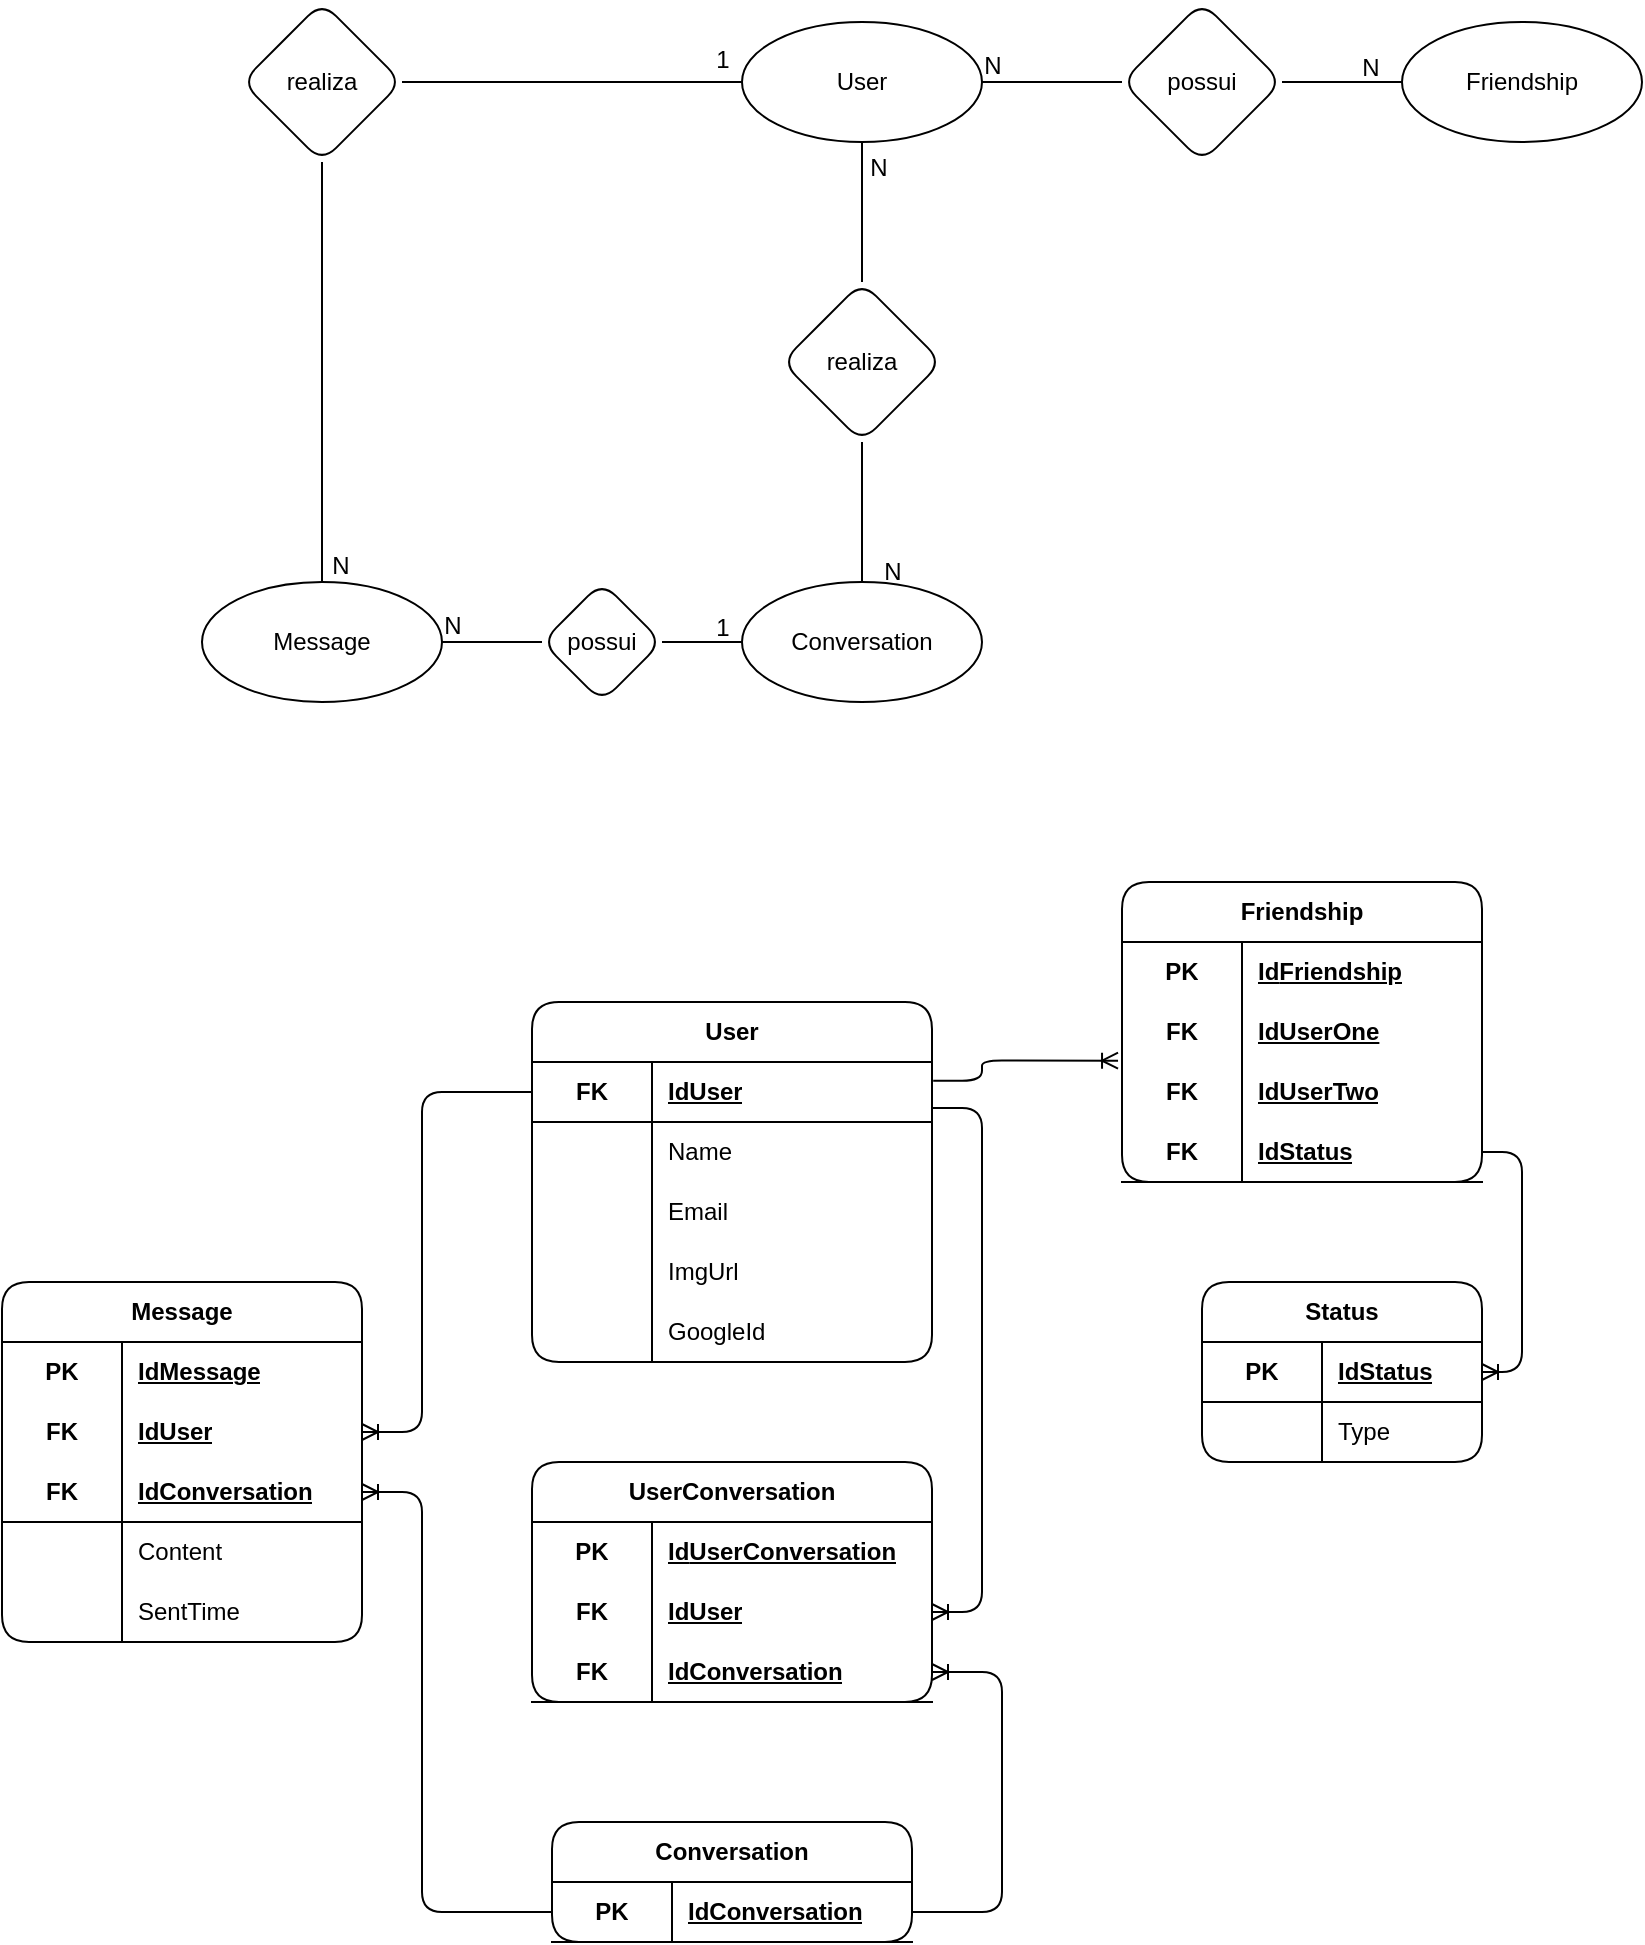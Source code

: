 <mxfile version="24.7.17">
  <diagram name="Página-1" id="Tqf-Y6ulsdmHb_gH27kE">
    <mxGraphModel dx="1834" dy="772" grid="1" gridSize="10" guides="1" tooltips="1" connect="1" arrows="1" fold="1" page="0" pageScale="1" pageWidth="827" pageHeight="1169" math="0" shadow="0">
      <root>
        <mxCell id="0" />
        <mxCell id="1" parent="0" />
        <mxCell id="VTky2nhu84C3hxkGSU9w-14" style="edgeStyle=orthogonalEdgeStyle;rounded=1;orthogonalLoop=1;jettySize=auto;html=1;entryX=1;entryY=0.5;entryDx=0;entryDy=0;endArrow=none;endFill=0;" edge="1" parent="1" source="VTky2nhu84C3hxkGSU9w-1" target="VTky2nhu84C3hxkGSU9w-13">
          <mxGeometry relative="1" as="geometry" />
        </mxCell>
        <mxCell id="VTky2nhu84C3hxkGSU9w-1" value="User" style="ellipse;whiteSpace=wrap;html=1;rounded=1;" vertex="1" parent="1">
          <mxGeometry x="230" y="10" width="120" height="60" as="geometry" />
        </mxCell>
        <mxCell id="VTky2nhu84C3hxkGSU9w-2" value="Message" style="ellipse;whiteSpace=wrap;html=1;rounded=1;" vertex="1" parent="1">
          <mxGeometry x="-40" y="290" width="120" height="60" as="geometry" />
        </mxCell>
        <mxCell id="VTky2nhu84C3hxkGSU9w-25" style="edgeStyle=orthogonalEdgeStyle;rounded=1;orthogonalLoop=1;jettySize=auto;html=1;entryX=1;entryY=0.5;entryDx=0;entryDy=0;endArrow=none;endFill=0;" edge="1" parent="1" source="VTky2nhu84C3hxkGSU9w-3" target="VTky2nhu84C3hxkGSU9w-24">
          <mxGeometry relative="1" as="geometry" />
        </mxCell>
        <mxCell id="VTky2nhu84C3hxkGSU9w-3" value="Conversation" style="ellipse;whiteSpace=wrap;html=1;rounded=1;" vertex="1" parent="1">
          <mxGeometry x="230" y="290" width="120" height="60" as="geometry" />
        </mxCell>
        <mxCell id="VTky2nhu84C3hxkGSU9w-19" value="" style="edgeStyle=orthogonalEdgeStyle;rounded=1;orthogonalLoop=1;jettySize=auto;html=1;endArrow=none;endFill=0;exitX=0.5;exitY=1;exitDx=0;exitDy=0;" edge="1" parent="1" source="VTky2nhu84C3hxkGSU9w-1" target="VTky2nhu84C3hxkGSU9w-16">
          <mxGeometry relative="1" as="geometry" />
        </mxCell>
        <mxCell id="VTky2nhu84C3hxkGSU9w-4" value="Friendship" style="ellipse;whiteSpace=wrap;html=1;rounded=1;" vertex="1" parent="1">
          <mxGeometry x="560" y="10" width="120" height="60" as="geometry" />
        </mxCell>
        <mxCell id="VTky2nhu84C3hxkGSU9w-7" value="N" style="text;html=1;align=center;verticalAlign=middle;resizable=0;points=[];autosize=1;strokeColor=none;fillColor=none;rounded=1;" vertex="1" parent="1">
          <mxGeometry x="529" y="18" width="30" height="30" as="geometry" />
        </mxCell>
        <mxCell id="VTky2nhu84C3hxkGSU9w-9" style="edgeStyle=orthogonalEdgeStyle;rounded=1;orthogonalLoop=1;jettySize=auto;html=1;entryX=0;entryY=0.5;entryDx=0;entryDy=0;endArrow=none;endFill=0;" edge="1" parent="1" source="VTky2nhu84C3hxkGSU9w-8" target="VTky2nhu84C3hxkGSU9w-4">
          <mxGeometry relative="1" as="geometry" />
        </mxCell>
        <mxCell id="VTky2nhu84C3hxkGSU9w-8" value="possui" style="rhombus;whiteSpace=wrap;html=1;rounded=1;" vertex="1" parent="1">
          <mxGeometry x="420" width="80" height="80" as="geometry" />
        </mxCell>
        <mxCell id="VTky2nhu84C3hxkGSU9w-10" style="edgeStyle=orthogonalEdgeStyle;rounded=1;orthogonalLoop=1;jettySize=auto;html=1;entryX=0;entryY=0.5;entryDx=0;entryDy=0;endArrow=none;endFill=0;exitX=1;exitY=0.5;exitDx=0;exitDy=0;" edge="1" parent="1" source="VTky2nhu84C3hxkGSU9w-1" target="VTky2nhu84C3hxkGSU9w-8">
          <mxGeometry relative="1" as="geometry">
            <mxPoint x="364" y="22" as="sourcePoint" />
            <mxPoint x="454" y="22" as="targetPoint" />
          </mxGeometry>
        </mxCell>
        <mxCell id="VTky2nhu84C3hxkGSU9w-11" value="N" style="text;html=1;align=center;verticalAlign=middle;resizable=0;points=[];autosize=1;strokeColor=none;fillColor=none;rounded=1;" vertex="1" parent="1">
          <mxGeometry x="340" y="17" width="30" height="30" as="geometry" />
        </mxCell>
        <mxCell id="VTky2nhu84C3hxkGSU9w-15" style="edgeStyle=orthogonalEdgeStyle;rounded=1;orthogonalLoop=1;jettySize=auto;html=1;entryX=0.5;entryY=0;entryDx=0;entryDy=0;endArrow=none;endFill=0;" edge="1" parent="1" source="VTky2nhu84C3hxkGSU9w-13" target="VTky2nhu84C3hxkGSU9w-2">
          <mxGeometry relative="1" as="geometry" />
        </mxCell>
        <mxCell id="VTky2nhu84C3hxkGSU9w-13" value="realiza" style="rhombus;whiteSpace=wrap;html=1;rounded=1;" vertex="1" parent="1">
          <mxGeometry x="-20" width="80" height="80" as="geometry" />
        </mxCell>
        <mxCell id="VTky2nhu84C3hxkGSU9w-18" style="edgeStyle=orthogonalEdgeStyle;rounded=1;orthogonalLoop=1;jettySize=auto;html=1;entryX=0.5;entryY=0;entryDx=0;entryDy=0;endArrow=none;endFill=0;" edge="1" parent="1" source="VTky2nhu84C3hxkGSU9w-16" target="VTky2nhu84C3hxkGSU9w-3">
          <mxGeometry relative="1" as="geometry" />
        </mxCell>
        <mxCell id="VTky2nhu84C3hxkGSU9w-16" value="realiza" style="rhombus;whiteSpace=wrap;html=1;rounded=1;" vertex="1" parent="1">
          <mxGeometry x="250" y="140" width="80" height="80" as="geometry" />
        </mxCell>
        <mxCell id="VTky2nhu84C3hxkGSU9w-22" value="N" style="text;html=1;align=center;verticalAlign=middle;resizable=0;points=[];autosize=1;strokeColor=none;fillColor=none;rounded=1;" vertex="1" parent="1">
          <mxGeometry x="283" y="68" width="30" height="30" as="geometry" />
        </mxCell>
        <mxCell id="VTky2nhu84C3hxkGSU9w-23" value="N" style="text;html=1;align=center;verticalAlign=middle;resizable=0;points=[];autosize=1;strokeColor=none;fillColor=none;rounded=1;" vertex="1" parent="1">
          <mxGeometry x="290" y="270" width="30" height="30" as="geometry" />
        </mxCell>
        <mxCell id="VTky2nhu84C3hxkGSU9w-26" style="edgeStyle=orthogonalEdgeStyle;rounded=1;orthogonalLoop=1;jettySize=auto;html=1;entryX=1;entryY=0.5;entryDx=0;entryDy=0;endArrow=none;endFill=0;" edge="1" parent="1" source="VTky2nhu84C3hxkGSU9w-24" target="VTky2nhu84C3hxkGSU9w-2">
          <mxGeometry relative="1" as="geometry" />
        </mxCell>
        <mxCell id="VTky2nhu84C3hxkGSU9w-24" value="possui" style="rhombus;whiteSpace=wrap;html=1;rounded=1;" vertex="1" parent="1">
          <mxGeometry x="130" y="290" width="60" height="60" as="geometry" />
        </mxCell>
        <mxCell id="VTky2nhu84C3hxkGSU9w-27" value="1" style="text;html=1;align=center;verticalAlign=middle;resizable=0;points=[];autosize=1;strokeColor=none;fillColor=none;rounded=1;" vertex="1" parent="1">
          <mxGeometry x="205" y="14" width="30" height="30" as="geometry" />
        </mxCell>
        <mxCell id="VTky2nhu84C3hxkGSU9w-28" value="N" style="text;html=1;align=center;verticalAlign=middle;resizable=0;points=[];autosize=1;strokeColor=none;fillColor=none;rounded=1;" vertex="1" parent="1">
          <mxGeometry x="14" y="267" width="30" height="30" as="geometry" />
        </mxCell>
        <mxCell id="VTky2nhu84C3hxkGSU9w-29" value="N" style="text;html=1;align=center;verticalAlign=middle;resizable=0;points=[];autosize=1;strokeColor=none;fillColor=none;rounded=1;" vertex="1" parent="1">
          <mxGeometry x="70" y="297" width="30" height="30" as="geometry" />
        </mxCell>
        <mxCell id="VTky2nhu84C3hxkGSU9w-30" value="1" style="text;html=1;align=center;verticalAlign=middle;resizable=0;points=[];autosize=1;strokeColor=none;fillColor=none;rounded=1;" vertex="1" parent="1">
          <mxGeometry x="205" y="298" width="30" height="30" as="geometry" />
        </mxCell>
        <mxCell id="VTky2nhu84C3hxkGSU9w-31" value="User" style="shape=table;startSize=30;container=1;collapsible=1;childLayout=tableLayout;fixedRows=1;rowLines=0;fontStyle=1;align=center;resizeLast=1;html=1;whiteSpace=wrap;rounded=1;" vertex="1" parent="1">
          <mxGeometry x="125" y="500" width="200" height="180" as="geometry" />
        </mxCell>
        <mxCell id="VTky2nhu84C3hxkGSU9w-35" value="" style="shape=tableRow;horizontal=0;startSize=0;swimlaneHead=0;swimlaneBody=0;fillColor=none;collapsible=0;dropTarget=0;points=[[0,0.5],[1,0.5]];portConstraint=eastwest;top=0;left=0;right=0;bottom=1;html=1;rounded=1;" vertex="1" parent="VTky2nhu84C3hxkGSU9w-31">
          <mxGeometry y="30" width="200" height="30" as="geometry" />
        </mxCell>
        <mxCell id="VTky2nhu84C3hxkGSU9w-36" value="FK" style="shape=partialRectangle;connectable=0;fillColor=none;top=0;left=0;bottom=0;right=0;fontStyle=1;overflow=hidden;html=1;whiteSpace=wrap;rounded=1;" vertex="1" parent="VTky2nhu84C3hxkGSU9w-35">
          <mxGeometry width="60" height="30" as="geometry">
            <mxRectangle width="60" height="30" as="alternateBounds" />
          </mxGeometry>
        </mxCell>
        <mxCell id="VTky2nhu84C3hxkGSU9w-37" value="IdUser" style="shape=partialRectangle;connectable=0;fillColor=none;top=0;left=0;bottom=0;right=0;align=left;spacingLeft=6;fontStyle=5;overflow=hidden;html=1;whiteSpace=wrap;rounded=1;" vertex="1" parent="VTky2nhu84C3hxkGSU9w-35">
          <mxGeometry x="60" width="140" height="30" as="geometry">
            <mxRectangle width="140" height="30" as="alternateBounds" />
          </mxGeometry>
        </mxCell>
        <mxCell id="VTky2nhu84C3hxkGSU9w-38" value="" style="shape=tableRow;horizontal=0;startSize=0;swimlaneHead=0;swimlaneBody=0;fillColor=none;collapsible=0;dropTarget=0;points=[[0,0.5],[1,0.5]];portConstraint=eastwest;top=0;left=0;right=0;bottom=0;html=1;rounded=1;" vertex="1" parent="VTky2nhu84C3hxkGSU9w-31">
          <mxGeometry y="60" width="200" height="30" as="geometry" />
        </mxCell>
        <mxCell id="VTky2nhu84C3hxkGSU9w-39" value="" style="shape=partialRectangle;connectable=0;fillColor=none;top=0;left=0;bottom=0;right=0;editable=1;overflow=hidden;html=1;whiteSpace=wrap;rounded=1;" vertex="1" parent="VTky2nhu84C3hxkGSU9w-38">
          <mxGeometry width="60" height="30" as="geometry">
            <mxRectangle width="60" height="30" as="alternateBounds" />
          </mxGeometry>
        </mxCell>
        <mxCell id="VTky2nhu84C3hxkGSU9w-40" value="Name" style="shape=partialRectangle;connectable=0;fillColor=none;top=0;left=0;bottom=0;right=0;align=left;spacingLeft=6;overflow=hidden;html=1;whiteSpace=wrap;rounded=1;" vertex="1" parent="VTky2nhu84C3hxkGSU9w-38">
          <mxGeometry x="60" width="140" height="30" as="geometry">
            <mxRectangle width="140" height="30" as="alternateBounds" />
          </mxGeometry>
        </mxCell>
        <mxCell id="VTky2nhu84C3hxkGSU9w-41" value="" style="shape=tableRow;horizontal=0;startSize=0;swimlaneHead=0;swimlaneBody=0;fillColor=none;collapsible=0;dropTarget=0;points=[[0,0.5],[1,0.5]];portConstraint=eastwest;top=0;left=0;right=0;bottom=0;html=1;rounded=1;" vertex="1" parent="VTky2nhu84C3hxkGSU9w-31">
          <mxGeometry y="90" width="200" height="30" as="geometry" />
        </mxCell>
        <mxCell id="VTky2nhu84C3hxkGSU9w-42" value="" style="shape=partialRectangle;connectable=0;fillColor=none;top=0;left=0;bottom=0;right=0;editable=1;overflow=hidden;html=1;whiteSpace=wrap;rounded=1;" vertex="1" parent="VTky2nhu84C3hxkGSU9w-41">
          <mxGeometry width="60" height="30" as="geometry">
            <mxRectangle width="60" height="30" as="alternateBounds" />
          </mxGeometry>
        </mxCell>
        <mxCell id="VTky2nhu84C3hxkGSU9w-43" value="Email" style="shape=partialRectangle;connectable=0;fillColor=none;top=0;left=0;bottom=0;right=0;align=left;spacingLeft=6;overflow=hidden;html=1;whiteSpace=wrap;rounded=1;" vertex="1" parent="VTky2nhu84C3hxkGSU9w-41">
          <mxGeometry x="60" width="140" height="30" as="geometry">
            <mxRectangle width="140" height="30" as="alternateBounds" />
          </mxGeometry>
        </mxCell>
        <mxCell id="VTky2nhu84C3hxkGSU9w-218" value="" style="shape=tableRow;horizontal=0;startSize=0;swimlaneHead=0;swimlaneBody=0;fillColor=none;collapsible=0;dropTarget=0;points=[[0,0.5],[1,0.5]];portConstraint=eastwest;top=0;left=0;right=0;bottom=0;html=1;rounded=1;" vertex="1" parent="VTky2nhu84C3hxkGSU9w-31">
          <mxGeometry y="120" width="200" height="30" as="geometry" />
        </mxCell>
        <mxCell id="VTky2nhu84C3hxkGSU9w-219" value="" style="shape=partialRectangle;connectable=0;fillColor=none;top=0;left=0;bottom=0;right=0;editable=1;overflow=hidden;html=1;whiteSpace=wrap;rounded=1;" vertex="1" parent="VTky2nhu84C3hxkGSU9w-218">
          <mxGeometry width="60" height="30" as="geometry">
            <mxRectangle width="60" height="30" as="alternateBounds" />
          </mxGeometry>
        </mxCell>
        <mxCell id="VTky2nhu84C3hxkGSU9w-220" value="ImgUrl" style="shape=partialRectangle;connectable=0;fillColor=none;top=0;left=0;bottom=0;right=0;align=left;spacingLeft=6;overflow=hidden;html=1;whiteSpace=wrap;rounded=1;" vertex="1" parent="VTky2nhu84C3hxkGSU9w-218">
          <mxGeometry x="60" width="140" height="30" as="geometry">
            <mxRectangle width="140" height="30" as="alternateBounds" />
          </mxGeometry>
        </mxCell>
        <mxCell id="VTky2nhu84C3hxkGSU9w-222" value="" style="shape=tableRow;horizontal=0;startSize=0;swimlaneHead=0;swimlaneBody=0;fillColor=none;collapsible=0;dropTarget=0;points=[[0,0.5],[1,0.5]];portConstraint=eastwest;top=0;left=0;right=0;bottom=0;html=1;rounded=1;" vertex="1" parent="VTky2nhu84C3hxkGSU9w-31">
          <mxGeometry y="150" width="200" height="30" as="geometry" />
        </mxCell>
        <mxCell id="VTky2nhu84C3hxkGSU9w-223" value="" style="shape=partialRectangle;connectable=0;fillColor=none;top=0;left=0;bottom=0;right=0;editable=1;overflow=hidden;html=1;whiteSpace=wrap;rounded=1;" vertex="1" parent="VTky2nhu84C3hxkGSU9w-222">
          <mxGeometry width="60" height="30" as="geometry">
            <mxRectangle width="60" height="30" as="alternateBounds" />
          </mxGeometry>
        </mxCell>
        <mxCell id="VTky2nhu84C3hxkGSU9w-224" value="GoogleId" style="shape=partialRectangle;connectable=0;fillColor=none;top=0;left=0;bottom=0;right=0;align=left;spacingLeft=6;overflow=hidden;html=1;whiteSpace=wrap;rounded=1;" vertex="1" parent="VTky2nhu84C3hxkGSU9w-222">
          <mxGeometry x="60" width="140" height="30" as="geometry">
            <mxRectangle width="140" height="30" as="alternateBounds" />
          </mxGeometry>
        </mxCell>
        <mxCell id="VTky2nhu84C3hxkGSU9w-107" value="Status" style="shape=table;startSize=30;container=1;collapsible=1;childLayout=tableLayout;fixedRows=1;rowLines=0;fontStyle=1;align=center;resizeLast=1;html=1;whiteSpace=wrap;rounded=1;" vertex="1" parent="1">
          <mxGeometry x="460" y="640" width="140" height="90" as="geometry" />
        </mxCell>
        <mxCell id="VTky2nhu84C3hxkGSU9w-111" value="" style="shape=tableRow;horizontal=0;startSize=0;swimlaneHead=0;swimlaneBody=0;fillColor=none;collapsible=0;dropTarget=0;points=[[0,0.5],[1,0.5]];portConstraint=eastwest;top=0;left=0;right=0;bottom=1;html=1;rounded=1;" vertex="1" parent="VTky2nhu84C3hxkGSU9w-107">
          <mxGeometry y="30" width="140" height="30" as="geometry" />
        </mxCell>
        <mxCell id="VTky2nhu84C3hxkGSU9w-112" value="PK" style="shape=partialRectangle;connectable=0;fillColor=none;top=0;left=0;bottom=0;right=0;fontStyle=1;overflow=hidden;html=1;whiteSpace=wrap;rounded=1;" vertex="1" parent="VTky2nhu84C3hxkGSU9w-111">
          <mxGeometry width="60" height="30" as="geometry">
            <mxRectangle width="60" height="30" as="alternateBounds" />
          </mxGeometry>
        </mxCell>
        <mxCell id="VTky2nhu84C3hxkGSU9w-113" value="IdStatus" style="shape=partialRectangle;connectable=0;fillColor=none;top=0;left=0;bottom=0;right=0;align=left;spacingLeft=6;fontStyle=5;overflow=hidden;html=1;whiteSpace=wrap;rounded=1;" vertex="1" parent="VTky2nhu84C3hxkGSU9w-111">
          <mxGeometry x="60" width="80" height="30" as="geometry">
            <mxRectangle width="80" height="30" as="alternateBounds" />
          </mxGeometry>
        </mxCell>
        <mxCell id="VTky2nhu84C3hxkGSU9w-114" value="" style="shape=tableRow;horizontal=0;startSize=0;swimlaneHead=0;swimlaneBody=0;fillColor=none;collapsible=0;dropTarget=0;points=[[0,0.5],[1,0.5]];portConstraint=eastwest;top=0;left=0;right=0;bottom=0;html=1;rounded=1;" vertex="1" parent="VTky2nhu84C3hxkGSU9w-107">
          <mxGeometry y="60" width="140" height="30" as="geometry" />
        </mxCell>
        <mxCell id="VTky2nhu84C3hxkGSU9w-115" value="" style="shape=partialRectangle;connectable=0;fillColor=none;top=0;left=0;bottom=0;right=0;editable=1;overflow=hidden;html=1;whiteSpace=wrap;rounded=1;" vertex="1" parent="VTky2nhu84C3hxkGSU9w-114">
          <mxGeometry width="60" height="30" as="geometry">
            <mxRectangle width="60" height="30" as="alternateBounds" />
          </mxGeometry>
        </mxCell>
        <mxCell id="VTky2nhu84C3hxkGSU9w-116" value="Type" style="shape=partialRectangle;connectable=0;fillColor=none;top=0;left=0;bottom=0;right=0;align=left;spacingLeft=6;overflow=hidden;html=1;whiteSpace=wrap;rounded=1;" vertex="1" parent="VTky2nhu84C3hxkGSU9w-114">
          <mxGeometry x="60" width="80" height="30" as="geometry">
            <mxRectangle width="80" height="30" as="alternateBounds" />
          </mxGeometry>
        </mxCell>
        <mxCell id="VTky2nhu84C3hxkGSU9w-141" value="Message" style="shape=table;startSize=30;container=1;collapsible=1;childLayout=tableLayout;fixedRows=1;rowLines=0;fontStyle=1;align=center;resizeLast=1;html=1;whiteSpace=wrap;rounded=1;" vertex="1" parent="1">
          <mxGeometry x="-140" y="640" width="180" height="180" as="geometry" />
        </mxCell>
        <mxCell id="VTky2nhu84C3hxkGSU9w-142" value="" style="shape=tableRow;horizontal=0;startSize=0;swimlaneHead=0;swimlaneBody=0;fillColor=none;collapsible=0;dropTarget=0;points=[[0,0.5],[1,0.5]];portConstraint=eastwest;top=0;left=0;right=0;bottom=0;html=1;rounded=1;" vertex="1" parent="VTky2nhu84C3hxkGSU9w-141">
          <mxGeometry y="30" width="180" height="30" as="geometry" />
        </mxCell>
        <mxCell id="VTky2nhu84C3hxkGSU9w-143" value="PK" style="shape=partialRectangle;connectable=0;fillColor=none;top=0;left=0;bottom=0;right=0;fontStyle=1;overflow=hidden;html=1;whiteSpace=wrap;rounded=1;" vertex="1" parent="VTky2nhu84C3hxkGSU9w-142">
          <mxGeometry width="60" height="30" as="geometry">
            <mxRectangle width="60" height="30" as="alternateBounds" />
          </mxGeometry>
        </mxCell>
        <mxCell id="VTky2nhu84C3hxkGSU9w-144" value="IdMessage" style="shape=partialRectangle;connectable=0;fillColor=none;top=0;left=0;bottom=0;right=0;align=left;spacingLeft=6;fontStyle=5;overflow=hidden;html=1;whiteSpace=wrap;rounded=1;" vertex="1" parent="VTky2nhu84C3hxkGSU9w-142">
          <mxGeometry x="60" width="120" height="30" as="geometry">
            <mxRectangle width="120" height="30" as="alternateBounds" />
          </mxGeometry>
        </mxCell>
        <mxCell id="VTky2nhu84C3hxkGSU9w-155" style="shape=tableRow;horizontal=0;startSize=0;swimlaneHead=0;swimlaneBody=0;fillColor=none;collapsible=0;dropTarget=0;points=[[0,0.5],[1,0.5]];portConstraint=eastwest;top=0;left=0;right=0;bottom=0;html=1;rounded=1;" vertex="1" parent="VTky2nhu84C3hxkGSU9w-141">
          <mxGeometry y="60" width="180" height="30" as="geometry" />
        </mxCell>
        <mxCell id="VTky2nhu84C3hxkGSU9w-156" value="FK" style="shape=partialRectangle;connectable=0;fillColor=none;top=0;left=0;bottom=0;right=0;fontStyle=1;overflow=hidden;html=1;whiteSpace=wrap;rounded=1;" vertex="1" parent="VTky2nhu84C3hxkGSU9w-155">
          <mxGeometry width="60" height="30" as="geometry">
            <mxRectangle width="60" height="30" as="alternateBounds" />
          </mxGeometry>
        </mxCell>
        <mxCell id="VTky2nhu84C3hxkGSU9w-157" value="IdUser" style="shape=partialRectangle;connectable=0;fillColor=none;top=0;left=0;bottom=0;right=0;align=left;spacingLeft=6;fontStyle=5;overflow=hidden;html=1;whiteSpace=wrap;rounded=1;" vertex="1" parent="VTky2nhu84C3hxkGSU9w-155">
          <mxGeometry x="60" width="120" height="30" as="geometry">
            <mxRectangle width="120" height="30" as="alternateBounds" />
          </mxGeometry>
        </mxCell>
        <mxCell id="VTky2nhu84C3hxkGSU9w-145" value="" style="shape=tableRow;horizontal=0;startSize=0;swimlaneHead=0;swimlaneBody=0;fillColor=none;collapsible=0;dropTarget=0;points=[[0,0.5],[1,0.5]];portConstraint=eastwest;top=0;left=0;right=0;bottom=1;html=1;rounded=1;" vertex="1" parent="VTky2nhu84C3hxkGSU9w-141">
          <mxGeometry y="90" width="180" height="30" as="geometry" />
        </mxCell>
        <mxCell id="VTky2nhu84C3hxkGSU9w-146" value="FK" style="shape=partialRectangle;connectable=0;fillColor=none;top=0;left=0;bottom=0;right=0;fontStyle=1;overflow=hidden;html=1;whiteSpace=wrap;rounded=1;" vertex="1" parent="VTky2nhu84C3hxkGSU9w-145">
          <mxGeometry width="60" height="30" as="geometry">
            <mxRectangle width="60" height="30" as="alternateBounds" />
          </mxGeometry>
        </mxCell>
        <mxCell id="VTky2nhu84C3hxkGSU9w-147" value="IdConversation" style="shape=partialRectangle;connectable=0;fillColor=none;top=0;left=0;bottom=0;right=0;align=left;spacingLeft=6;fontStyle=5;overflow=hidden;html=1;whiteSpace=wrap;rounded=1;" vertex="1" parent="VTky2nhu84C3hxkGSU9w-145">
          <mxGeometry x="60" width="120" height="30" as="geometry">
            <mxRectangle width="120" height="30" as="alternateBounds" />
          </mxGeometry>
        </mxCell>
        <mxCell id="VTky2nhu84C3hxkGSU9w-148" value="" style="shape=tableRow;horizontal=0;startSize=0;swimlaneHead=0;swimlaneBody=0;fillColor=none;collapsible=0;dropTarget=0;points=[[0,0.5],[1,0.5]];portConstraint=eastwest;top=0;left=0;right=0;bottom=0;html=1;rounded=1;" vertex="1" parent="VTky2nhu84C3hxkGSU9w-141">
          <mxGeometry y="120" width="180" height="30" as="geometry" />
        </mxCell>
        <mxCell id="VTky2nhu84C3hxkGSU9w-149" value="" style="shape=partialRectangle;connectable=0;fillColor=none;top=0;left=0;bottom=0;right=0;editable=1;overflow=hidden;html=1;whiteSpace=wrap;rounded=1;" vertex="1" parent="VTky2nhu84C3hxkGSU9w-148">
          <mxGeometry width="60" height="30" as="geometry">
            <mxRectangle width="60" height="30" as="alternateBounds" />
          </mxGeometry>
        </mxCell>
        <mxCell id="VTky2nhu84C3hxkGSU9w-150" value="Content" style="shape=partialRectangle;connectable=0;fillColor=none;top=0;left=0;bottom=0;right=0;align=left;spacingLeft=6;overflow=hidden;html=1;whiteSpace=wrap;rounded=1;" vertex="1" parent="VTky2nhu84C3hxkGSU9w-148">
          <mxGeometry x="60" width="120" height="30" as="geometry">
            <mxRectangle width="120" height="30" as="alternateBounds" />
          </mxGeometry>
        </mxCell>
        <mxCell id="VTky2nhu84C3hxkGSU9w-151" value="" style="shape=tableRow;horizontal=0;startSize=0;swimlaneHead=0;swimlaneBody=0;fillColor=none;collapsible=0;dropTarget=0;points=[[0,0.5],[1,0.5]];portConstraint=eastwest;top=0;left=0;right=0;bottom=0;html=1;rounded=1;" vertex="1" parent="VTky2nhu84C3hxkGSU9w-141">
          <mxGeometry y="150" width="180" height="30" as="geometry" />
        </mxCell>
        <mxCell id="VTky2nhu84C3hxkGSU9w-152" value="" style="shape=partialRectangle;connectable=0;fillColor=none;top=0;left=0;bottom=0;right=0;editable=1;overflow=hidden;html=1;whiteSpace=wrap;rounded=1;" vertex="1" parent="VTky2nhu84C3hxkGSU9w-151">
          <mxGeometry width="60" height="30" as="geometry">
            <mxRectangle width="60" height="30" as="alternateBounds" />
          </mxGeometry>
        </mxCell>
        <mxCell id="VTky2nhu84C3hxkGSU9w-153" value="SentTime" style="shape=partialRectangle;connectable=0;fillColor=none;top=0;left=0;bottom=0;right=0;align=left;spacingLeft=6;overflow=hidden;html=1;whiteSpace=wrap;rounded=1;" vertex="1" parent="VTky2nhu84C3hxkGSU9w-151">
          <mxGeometry x="60" width="120" height="30" as="geometry">
            <mxRectangle width="120" height="30" as="alternateBounds" />
          </mxGeometry>
        </mxCell>
        <mxCell id="VTky2nhu84C3hxkGSU9w-154" style="edgeStyle=orthogonalEdgeStyle;rounded=1;orthogonalLoop=1;jettySize=auto;html=1;exitX=0;exitY=0.5;exitDx=0;exitDy=0;entryX=1;entryY=0.5;entryDx=0;entryDy=0;endArrow=ERoneToMany;endFill=0;" edge="1" parent="1" source="VTky2nhu84C3hxkGSU9w-35" target="VTky2nhu84C3hxkGSU9w-155">
          <mxGeometry relative="1" as="geometry">
            <mxPoint x="124" y="565" as="sourcePoint" />
            <Array as="points">
              <mxPoint x="70" y="545" />
              <mxPoint x="70" y="715" />
            </Array>
          </mxGeometry>
        </mxCell>
        <mxCell id="VTky2nhu84C3hxkGSU9w-158" value="Conversation" style="shape=table;startSize=30;container=1;collapsible=1;childLayout=tableLayout;fixedRows=1;rowLines=0;fontStyle=1;align=center;resizeLast=1;html=1;whiteSpace=wrap;rounded=1;" vertex="1" parent="1">
          <mxGeometry x="135" y="910" width="180" height="60" as="geometry" />
        </mxCell>
        <mxCell id="VTky2nhu84C3hxkGSU9w-162" value="" style="shape=tableRow;horizontal=0;startSize=0;swimlaneHead=0;swimlaneBody=0;fillColor=none;collapsible=0;dropTarget=0;points=[[0,0.5],[1,0.5]];portConstraint=eastwest;top=0;left=0;right=0;bottom=1;html=1;rounded=1;" vertex="1" parent="VTky2nhu84C3hxkGSU9w-158">
          <mxGeometry y="30" width="180" height="30" as="geometry" />
        </mxCell>
        <mxCell id="VTky2nhu84C3hxkGSU9w-163" value="PK" style="shape=partialRectangle;connectable=0;fillColor=none;top=0;left=0;bottom=0;right=0;fontStyle=1;overflow=hidden;html=1;whiteSpace=wrap;rounded=1;" vertex="1" parent="VTky2nhu84C3hxkGSU9w-162">
          <mxGeometry width="60" height="30" as="geometry">
            <mxRectangle width="60" height="30" as="alternateBounds" />
          </mxGeometry>
        </mxCell>
        <mxCell id="VTky2nhu84C3hxkGSU9w-164" value="IdConversation" style="shape=partialRectangle;connectable=0;fillColor=none;top=0;left=0;bottom=0;right=0;align=left;spacingLeft=6;fontStyle=5;overflow=hidden;html=1;whiteSpace=wrap;rounded=1;" vertex="1" parent="VTky2nhu84C3hxkGSU9w-162">
          <mxGeometry x="60" width="120" height="30" as="geometry">
            <mxRectangle width="120" height="30" as="alternateBounds" />
          </mxGeometry>
        </mxCell>
        <mxCell id="VTky2nhu84C3hxkGSU9w-174" style="edgeStyle=orthogonalEdgeStyle;rounded=1;orthogonalLoop=1;jettySize=auto;html=1;entryX=1;entryY=0.5;entryDx=0;entryDy=0;endArrow=ERoneToMany;endFill=0;exitX=0;exitY=0.5;exitDx=0;exitDy=0;" edge="1" parent="1" target="VTky2nhu84C3hxkGSU9w-145">
          <mxGeometry relative="1" as="geometry">
            <mxPoint x="135" y="955" as="sourcePoint" />
            <Array as="points">
              <mxPoint x="70" y="955" />
              <mxPoint x="70" y="745" />
            </Array>
          </mxGeometry>
        </mxCell>
        <mxCell id="VTky2nhu84C3hxkGSU9w-175" value="UserConversation" style="shape=table;startSize=30;container=1;collapsible=1;childLayout=tableLayout;fixedRows=1;rowLines=0;fontStyle=1;align=center;resizeLast=1;html=1;whiteSpace=wrap;rounded=1;" vertex="1" parent="1">
          <mxGeometry x="125" y="730" width="200" height="120" as="geometry" />
        </mxCell>
        <mxCell id="VTky2nhu84C3hxkGSU9w-176" value="" style="shape=tableRow;horizontal=0;startSize=0;swimlaneHead=0;swimlaneBody=0;fillColor=none;collapsible=0;dropTarget=0;points=[[0,0.5],[1,0.5]];portConstraint=eastwest;top=0;left=0;right=0;bottom=0;html=1;rounded=1;" vertex="1" parent="VTky2nhu84C3hxkGSU9w-175">
          <mxGeometry y="30" width="200" height="30" as="geometry" />
        </mxCell>
        <mxCell id="VTky2nhu84C3hxkGSU9w-177" value="PK" style="shape=partialRectangle;connectable=0;fillColor=none;top=0;left=0;bottom=0;right=0;fontStyle=1;overflow=hidden;html=1;whiteSpace=wrap;rounded=1;" vertex="1" parent="VTky2nhu84C3hxkGSU9w-176">
          <mxGeometry width="60" height="30" as="geometry">
            <mxRectangle width="60" height="30" as="alternateBounds" />
          </mxGeometry>
        </mxCell>
        <mxCell id="VTky2nhu84C3hxkGSU9w-178" value="Id&lt;span style=&quot;text-align: center;&quot;&gt;UserConversation&lt;/span&gt;" style="shape=partialRectangle;connectable=0;fillColor=none;top=0;left=0;bottom=0;right=0;align=left;spacingLeft=6;fontStyle=5;overflow=hidden;html=1;whiteSpace=wrap;rounded=1;" vertex="1" parent="VTky2nhu84C3hxkGSU9w-176">
          <mxGeometry x="60" width="140" height="30" as="geometry">
            <mxRectangle width="140" height="30" as="alternateBounds" />
          </mxGeometry>
        </mxCell>
        <mxCell id="VTky2nhu84C3hxkGSU9w-199" style="shape=tableRow;horizontal=0;startSize=0;swimlaneHead=0;swimlaneBody=0;fillColor=none;collapsible=0;dropTarget=0;points=[[0,0.5],[1,0.5]];portConstraint=eastwest;top=0;left=0;right=0;bottom=0;html=1;rounded=1;" vertex="1" parent="VTky2nhu84C3hxkGSU9w-175">
          <mxGeometry y="60" width="200" height="30" as="geometry" />
        </mxCell>
        <mxCell id="VTky2nhu84C3hxkGSU9w-200" value="FK" style="shape=partialRectangle;connectable=0;fillColor=none;top=0;left=0;bottom=0;right=0;fontStyle=1;overflow=hidden;html=1;whiteSpace=wrap;rounded=1;" vertex="1" parent="VTky2nhu84C3hxkGSU9w-199">
          <mxGeometry width="60" height="30" as="geometry">
            <mxRectangle width="60" height="30" as="alternateBounds" />
          </mxGeometry>
        </mxCell>
        <mxCell id="VTky2nhu84C3hxkGSU9w-201" value="IdUser" style="shape=partialRectangle;connectable=0;fillColor=none;top=0;left=0;bottom=0;right=0;align=left;spacingLeft=6;fontStyle=5;overflow=hidden;html=1;whiteSpace=wrap;rounded=1;" vertex="1" parent="VTky2nhu84C3hxkGSU9w-199">
          <mxGeometry x="60" width="140" height="30" as="geometry">
            <mxRectangle width="140" height="30" as="alternateBounds" />
          </mxGeometry>
        </mxCell>
        <mxCell id="VTky2nhu84C3hxkGSU9w-179" value="" style="shape=tableRow;horizontal=0;startSize=0;swimlaneHead=0;swimlaneBody=0;fillColor=none;collapsible=0;dropTarget=0;points=[[0,0.5],[1,0.5]];portConstraint=eastwest;top=0;left=0;right=0;bottom=1;html=1;rounded=1;" vertex="1" parent="VTky2nhu84C3hxkGSU9w-175">
          <mxGeometry y="90" width="200" height="30" as="geometry" />
        </mxCell>
        <mxCell id="VTky2nhu84C3hxkGSU9w-180" value="FK" style="shape=partialRectangle;connectable=0;fillColor=none;top=0;left=0;bottom=0;right=0;fontStyle=1;overflow=hidden;html=1;whiteSpace=wrap;rounded=1;" vertex="1" parent="VTky2nhu84C3hxkGSU9w-179">
          <mxGeometry width="60" height="30" as="geometry">
            <mxRectangle width="60" height="30" as="alternateBounds" />
          </mxGeometry>
        </mxCell>
        <mxCell id="VTky2nhu84C3hxkGSU9w-181" value="IdConversation" style="shape=partialRectangle;connectable=0;fillColor=none;top=0;left=0;bottom=0;right=0;align=left;spacingLeft=6;fontStyle=5;overflow=hidden;html=1;whiteSpace=wrap;rounded=1;" vertex="1" parent="VTky2nhu84C3hxkGSU9w-179">
          <mxGeometry x="60" width="140" height="30" as="geometry">
            <mxRectangle width="140" height="30" as="alternateBounds" />
          </mxGeometry>
        </mxCell>
        <mxCell id="VTky2nhu84C3hxkGSU9w-188" style="edgeStyle=orthogonalEdgeStyle;rounded=1;orthogonalLoop=1;jettySize=auto;html=1;exitX=0.998;exitY=0.768;exitDx=0;exitDy=0;entryX=1;entryY=0.5;entryDx=0;entryDy=0;endArrow=ERoneToMany;endFill=0;exitPerimeter=0;" edge="1" parent="1" source="VTky2nhu84C3hxkGSU9w-35" target="VTky2nhu84C3hxkGSU9w-199">
          <mxGeometry relative="1" as="geometry">
            <mxPoint x="324" y="565" as="sourcePoint" />
            <Array as="points">
              <mxPoint x="350" y="553" />
              <mxPoint x="350" y="805" />
            </Array>
          </mxGeometry>
        </mxCell>
        <mxCell id="VTky2nhu84C3hxkGSU9w-196" style="edgeStyle=orthogonalEdgeStyle;rounded=1;orthogonalLoop=1;jettySize=auto;html=1;exitX=1.003;exitY=0.312;exitDx=0;exitDy=0;entryX=-0.011;entryY=-0.022;entryDx=0;entryDy=0;endArrow=ERoneToMany;endFill=0;exitPerimeter=0;entryPerimeter=0;" edge="1" parent="1" source="VTky2nhu84C3hxkGSU9w-35" target="VTky2nhu84C3hxkGSU9w-251">
          <mxGeometry relative="1" as="geometry">
            <mxPoint x="324" y="565" as="sourcePoint" />
            <mxPoint x="380" y="495" as="targetPoint" />
            <Array as="points">
              <mxPoint x="350" y="539" />
              <mxPoint x="350" y="529" />
            </Array>
          </mxGeometry>
        </mxCell>
        <mxCell id="VTky2nhu84C3hxkGSU9w-198" style="edgeStyle=orthogonalEdgeStyle;rounded=1;orthogonalLoop=1;jettySize=auto;html=1;exitX=1;exitY=0.5;exitDx=0;exitDy=0;entryX=1;entryY=0.5;entryDx=0;entryDy=0;endArrow=none;endFill=0;startArrow=ERoneToMany;startFill=0;" edge="1" parent="1" source="VTky2nhu84C3hxkGSU9w-91" target="VTky2nhu84C3hxkGSU9w-111">
          <mxGeometry relative="1" as="geometry" />
        </mxCell>
        <mxCell id="VTky2nhu84C3hxkGSU9w-217" style="edgeStyle=orthogonalEdgeStyle;rounded=1;orthogonalLoop=1;jettySize=auto;html=1;exitX=1;exitY=0.5;exitDx=0;exitDy=0;entryX=1;entryY=0.5;entryDx=0;entryDy=0;endArrow=ERoneToMany;endFill=0;" edge="1" parent="1" target="VTky2nhu84C3hxkGSU9w-179">
          <mxGeometry relative="1" as="geometry">
            <mxPoint x="315" y="955" as="sourcePoint" />
            <Array as="points">
              <mxPoint x="360" y="955" />
              <mxPoint x="360" y="835" />
            </Array>
          </mxGeometry>
        </mxCell>
        <mxCell id="VTky2nhu84C3hxkGSU9w-250" style="edgeStyle=orthogonalEdgeStyle;rounded=1;orthogonalLoop=1;jettySize=auto;html=1;exitX=1;exitY=0.5;exitDx=0;exitDy=0;entryX=1;entryY=0.5;entryDx=0;entryDy=0;endArrow=ERoneToMany;endFill=0;" edge="1" parent="1" source="VTky2nhu84C3hxkGSU9w-241" target="VTky2nhu84C3hxkGSU9w-111">
          <mxGeometry relative="1" as="geometry">
            <Array as="points">
              <mxPoint x="620" y="575" />
              <mxPoint x="620" y="685" />
            </Array>
          </mxGeometry>
        </mxCell>
        <mxCell id="VTky2nhu84C3hxkGSU9w-237" value="Friendship" style="shape=table;startSize=30;container=1;collapsible=1;childLayout=tableLayout;fixedRows=1;rowLines=0;fontStyle=1;align=center;resizeLast=1;html=1;whiteSpace=wrap;rounded=1;" vertex="1" parent="1">
          <mxGeometry x="420" y="440" width="180" height="150" as="geometry" />
        </mxCell>
        <mxCell id="VTky2nhu84C3hxkGSU9w-238" value="" style="shape=tableRow;horizontal=0;startSize=0;swimlaneHead=0;swimlaneBody=0;fillColor=none;collapsible=0;dropTarget=0;points=[[0,0.5],[1,0.5]];portConstraint=eastwest;top=0;left=0;right=0;bottom=0;html=1;rounded=1;" vertex="1" parent="VTky2nhu84C3hxkGSU9w-237">
          <mxGeometry y="30" width="180" height="30" as="geometry" />
        </mxCell>
        <mxCell id="VTky2nhu84C3hxkGSU9w-239" value="PK" style="shape=partialRectangle;connectable=0;fillColor=none;top=0;left=0;bottom=0;right=0;fontStyle=1;overflow=hidden;html=1;whiteSpace=wrap;rounded=1;" vertex="1" parent="VTky2nhu84C3hxkGSU9w-238">
          <mxGeometry width="60" height="30" as="geometry">
            <mxRectangle width="60" height="30" as="alternateBounds" />
          </mxGeometry>
        </mxCell>
        <mxCell id="VTky2nhu84C3hxkGSU9w-240" value="Id&lt;span style=&quot;text-align: center;&quot;&gt;Friendship&lt;/span&gt;" style="shape=partialRectangle;connectable=0;fillColor=none;top=0;left=0;bottom=0;right=0;align=left;spacingLeft=6;fontStyle=5;overflow=hidden;html=1;whiteSpace=wrap;rounded=1;" vertex="1" parent="VTky2nhu84C3hxkGSU9w-238">
          <mxGeometry x="60" width="120" height="30" as="geometry">
            <mxRectangle width="120" height="30" as="alternateBounds" />
          </mxGeometry>
        </mxCell>
        <mxCell id="VTky2nhu84C3hxkGSU9w-254" style="shape=tableRow;horizontal=0;startSize=0;swimlaneHead=0;swimlaneBody=0;fillColor=none;collapsible=0;dropTarget=0;points=[[0,0.5],[1,0.5]];portConstraint=eastwest;top=0;left=0;right=0;bottom=0;html=1;rounded=1;" vertex="1" parent="VTky2nhu84C3hxkGSU9w-237">
          <mxGeometry y="60" width="180" height="30" as="geometry" />
        </mxCell>
        <mxCell id="VTky2nhu84C3hxkGSU9w-255" value="FK" style="shape=partialRectangle;connectable=0;fillColor=none;top=0;left=0;bottom=0;right=0;fontStyle=1;overflow=hidden;html=1;whiteSpace=wrap;rounded=1;" vertex="1" parent="VTky2nhu84C3hxkGSU9w-254">
          <mxGeometry width="60" height="30" as="geometry">
            <mxRectangle width="60" height="30" as="alternateBounds" />
          </mxGeometry>
        </mxCell>
        <mxCell id="VTky2nhu84C3hxkGSU9w-256" value="IdUserOne" style="shape=partialRectangle;connectable=0;fillColor=none;top=0;left=0;bottom=0;right=0;align=left;spacingLeft=6;fontStyle=5;overflow=hidden;html=1;whiteSpace=wrap;rounded=1;" vertex="1" parent="VTky2nhu84C3hxkGSU9w-254">
          <mxGeometry x="60" width="120" height="30" as="geometry">
            <mxRectangle width="120" height="30" as="alternateBounds" />
          </mxGeometry>
        </mxCell>
        <mxCell id="VTky2nhu84C3hxkGSU9w-251" style="shape=tableRow;horizontal=0;startSize=0;swimlaneHead=0;swimlaneBody=0;fillColor=none;collapsible=0;dropTarget=0;points=[[0,0.5],[1,0.5]];portConstraint=eastwest;top=0;left=0;right=0;bottom=0;html=1;rounded=1;" vertex="1" parent="VTky2nhu84C3hxkGSU9w-237">
          <mxGeometry y="90" width="180" height="30" as="geometry" />
        </mxCell>
        <mxCell id="VTky2nhu84C3hxkGSU9w-252" value="FK" style="shape=partialRectangle;connectable=0;fillColor=none;top=0;left=0;bottom=0;right=0;fontStyle=1;overflow=hidden;html=1;whiteSpace=wrap;rounded=1;" vertex="1" parent="VTky2nhu84C3hxkGSU9w-251">
          <mxGeometry width="60" height="30" as="geometry">
            <mxRectangle width="60" height="30" as="alternateBounds" />
          </mxGeometry>
        </mxCell>
        <mxCell id="VTky2nhu84C3hxkGSU9w-253" value="IdUserTwo" style="shape=partialRectangle;connectable=0;fillColor=none;top=0;left=0;bottom=0;right=0;align=left;spacingLeft=6;fontStyle=5;overflow=hidden;html=1;whiteSpace=wrap;rounded=1;" vertex="1" parent="VTky2nhu84C3hxkGSU9w-251">
          <mxGeometry x="60" width="120" height="30" as="geometry">
            <mxRectangle width="120" height="30" as="alternateBounds" />
          </mxGeometry>
        </mxCell>
        <mxCell id="VTky2nhu84C3hxkGSU9w-241" value="" style="shape=tableRow;horizontal=0;startSize=0;swimlaneHead=0;swimlaneBody=0;fillColor=none;collapsible=0;dropTarget=0;points=[[0,0.5],[1,0.5]];portConstraint=eastwest;top=0;left=0;right=0;bottom=1;html=1;rounded=1;" vertex="1" parent="VTky2nhu84C3hxkGSU9w-237">
          <mxGeometry y="120" width="180" height="30" as="geometry" />
        </mxCell>
        <mxCell id="VTky2nhu84C3hxkGSU9w-242" value="FK" style="shape=partialRectangle;connectable=0;fillColor=none;top=0;left=0;bottom=0;right=0;fontStyle=1;overflow=hidden;html=1;whiteSpace=wrap;rounded=1;" vertex="1" parent="VTky2nhu84C3hxkGSU9w-241">
          <mxGeometry width="60" height="30" as="geometry">
            <mxRectangle width="60" height="30" as="alternateBounds" />
          </mxGeometry>
        </mxCell>
        <mxCell id="VTky2nhu84C3hxkGSU9w-243" value="IdStatus" style="shape=partialRectangle;connectable=0;fillColor=none;top=0;left=0;bottom=0;right=0;align=left;spacingLeft=6;fontStyle=5;overflow=hidden;html=1;whiteSpace=wrap;rounded=1;" vertex="1" parent="VTky2nhu84C3hxkGSU9w-241">
          <mxGeometry x="60" width="120" height="30" as="geometry">
            <mxRectangle width="120" height="30" as="alternateBounds" />
          </mxGeometry>
        </mxCell>
      </root>
    </mxGraphModel>
  </diagram>
</mxfile>
